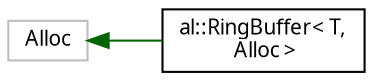 digraph "Graphical Class Hierarchy"
{
 // LATEX_PDF_SIZE
  bgcolor="transparent";
  edge [fontname="FreeSans.ttf",fontsize="10",labelfontname="FreeSans.ttf",labelfontsize="10"];
  node [fontname="FreeSans.ttf",fontsize="10",shape=record];
  rankdir="LR";
  Node328 [label="Alloc",height=0.2,width=0.4,color="grey75",tooltip=" "];
  Node328 -> Node0 [dir="back",color="darkgreen",fontsize="10",style="solid",fontname="FreeSans.ttf"];
  Node0 [label="al::RingBuffer\< T,\l Alloc \>",height=0.2,width=0.4,color="black",URL="$classal_1_1_ring_buffer.html",tooltip="Ring buffer."];
}
